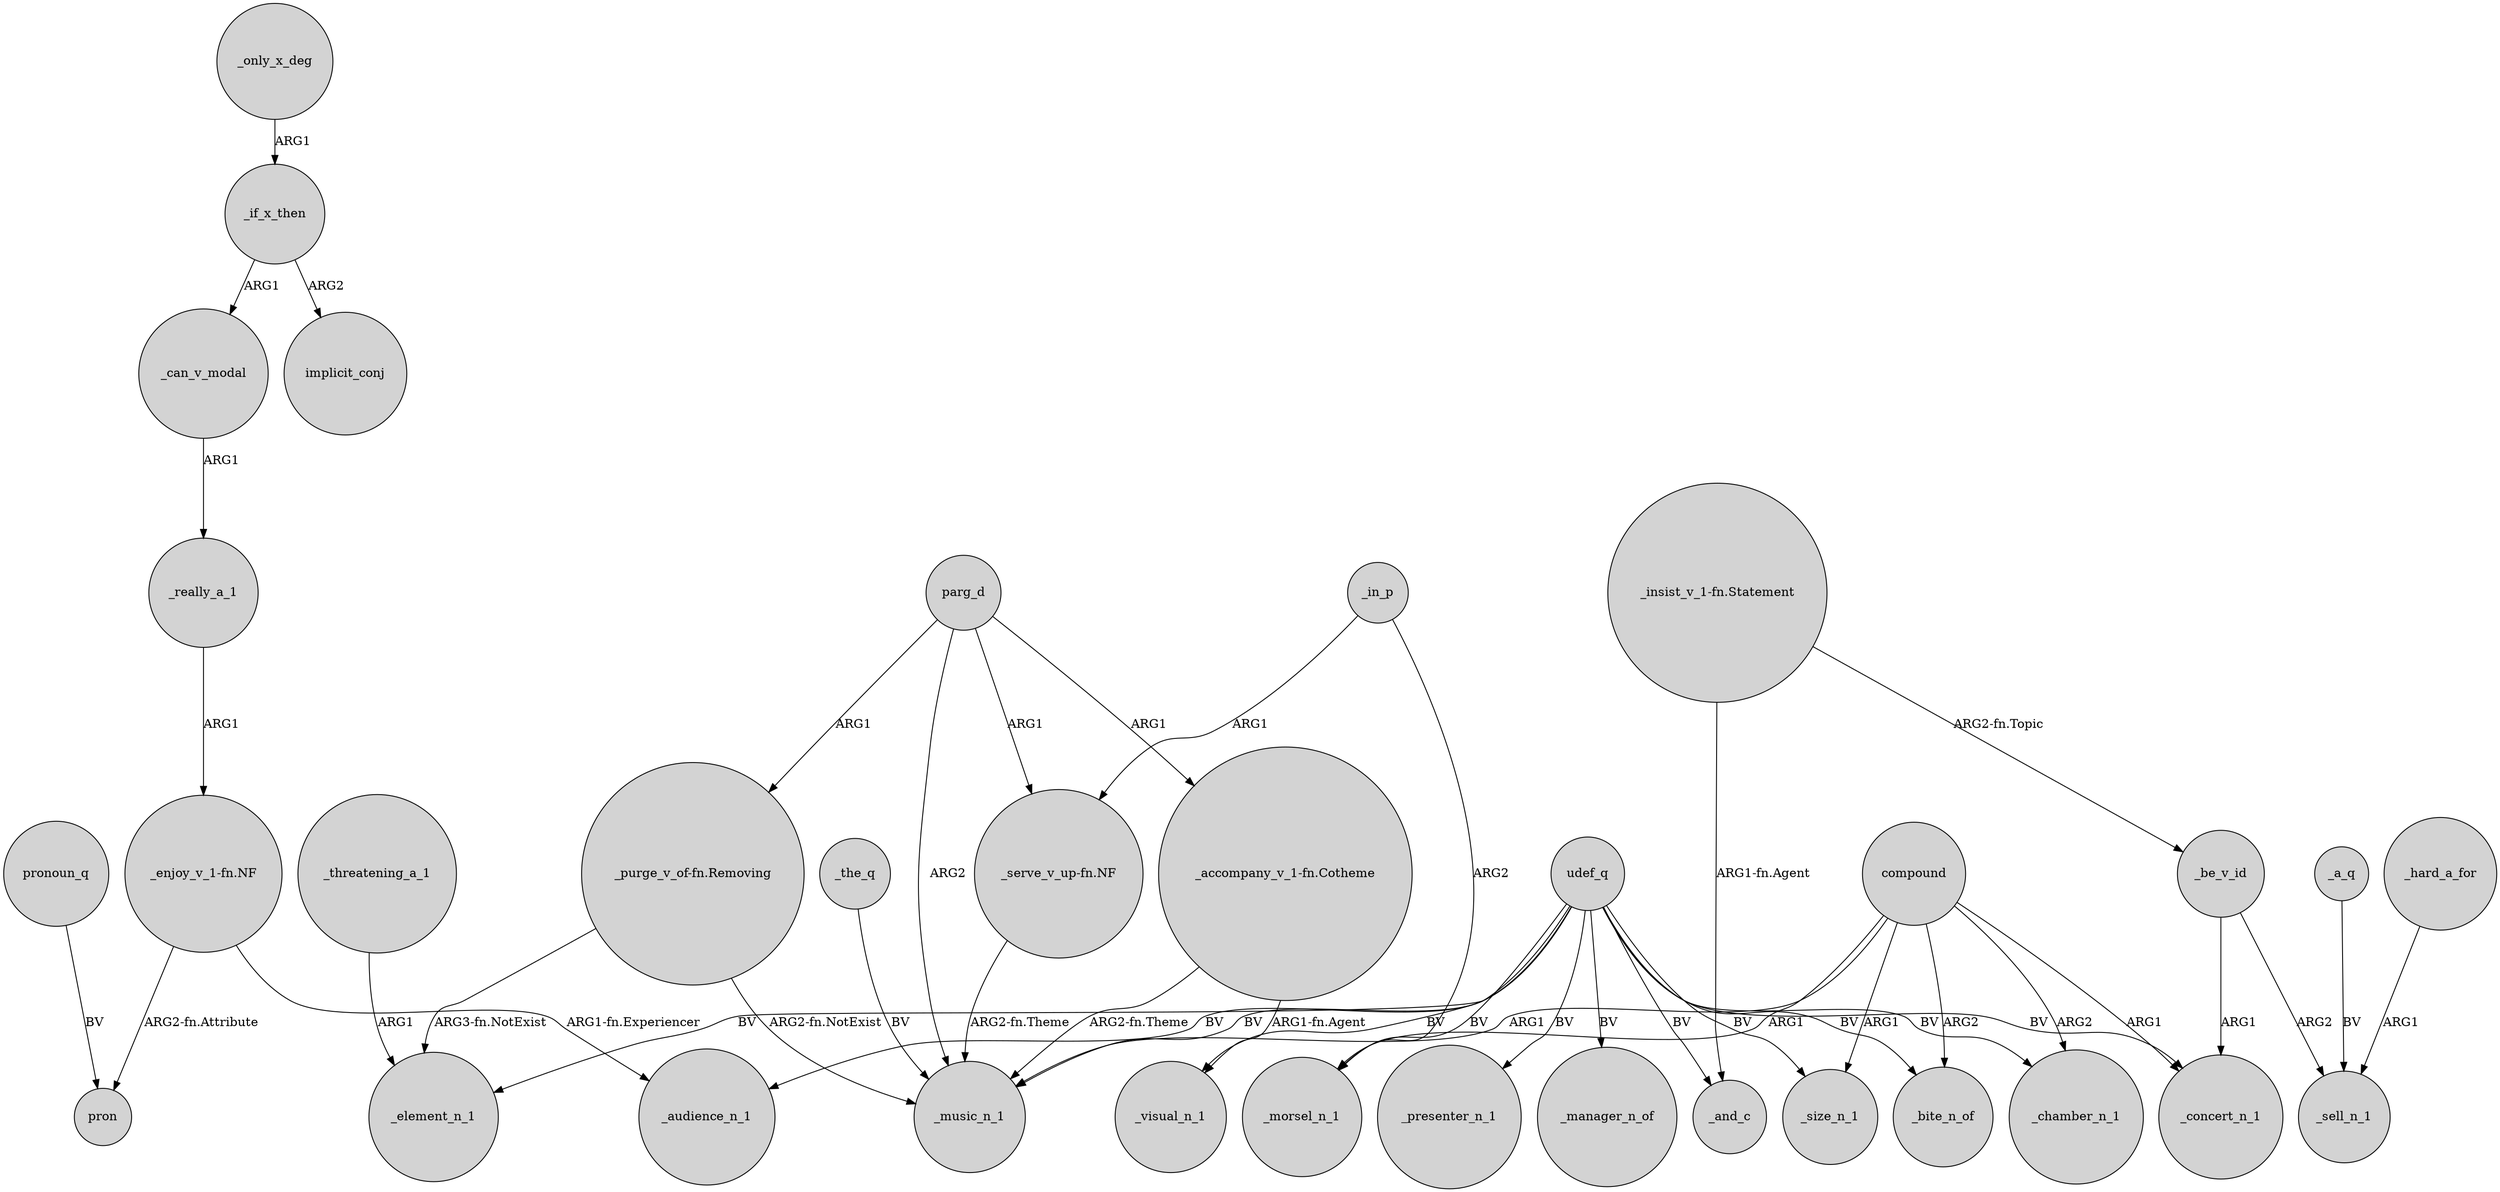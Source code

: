 digraph {
	node [shape=circle style=filled]
	_really_a_1 -> "_enjoy_v_1-fn.NF" [label=ARG1]
	udef_q -> _audience_n_1 [label=BV]
	_in_p -> _morsel_n_1 [label=ARG2]
	parg_d -> "_accompany_v_1-fn.Cotheme" [label=ARG1]
	"_insist_v_1-fn.Statement" -> _and_c [label="ARG1-fn.Agent"]
	_a_q -> _sell_n_1 [label=BV]
	udef_q -> _size_n_1 [label=BV]
	_in_p -> "_serve_v_up-fn.NF" [label=ARG1]
	_only_x_deg -> _if_x_then [label=ARG1]
	_can_v_modal -> _really_a_1 [label=ARG1]
	"_enjoy_v_1-fn.NF" -> pron [label="ARG2-fn.Attribute"]
	compound -> _size_n_1 [label=ARG1]
	_if_x_then -> _can_v_modal [label=ARG1]
	"_accompany_v_1-fn.Cotheme" -> _music_n_1 [label="ARG2-fn.Theme"]
	udef_q -> _chamber_n_1 [label=BV]
	compound -> _concert_n_1 [label=ARG1]
	parg_d -> _music_n_1 [label=ARG2]
	"_purge_v_of-fn.Removing" -> _element_n_1 [label="ARG3-fn.NotExist"]
	pronoun_q -> pron [label=BV]
	"_purge_v_of-fn.Removing" -> _music_n_1 [label="ARG2-fn.NotExist"]
	compound -> _bite_n_of [label=ARG2]
	_hard_a_for -> _sell_n_1 [label=ARG1]
	_the_q -> _music_n_1 [label=BV]
	_threatening_a_1 -> _element_n_1 [label=ARG1]
	udef_q -> _presenter_n_1 [label=BV]
	"_accompany_v_1-fn.Cotheme" -> _visual_n_1 [label="ARG1-fn.Agent"]
	udef_q -> _visual_n_1 [label=BV]
	"_serve_v_up-fn.NF" -> _music_n_1 [label="ARG2-fn.Theme"]
	udef_q -> _morsel_n_1 [label=BV]
	"_insist_v_1-fn.Statement" -> _be_v_id [label="ARG2-fn.Topic"]
	compound -> _music_n_1 [label=ARG1]
	_if_x_then -> implicit_conj [label=ARG2]
	udef_q -> _manager_n_of [label=BV]
	udef_q -> _element_n_1 [label=BV]
	compound -> _chamber_n_1 [label=ARG2]
	udef_q -> _concert_n_1 [label=BV]
	parg_d -> "_purge_v_of-fn.Removing" [label=ARG1]
	_be_v_id -> _sell_n_1 [label=ARG2]
	"_enjoy_v_1-fn.NF" -> _audience_n_1 [label="ARG1-fn.Experiencer"]
	udef_q -> _and_c [label=BV]
	_be_v_id -> _concert_n_1 [label=ARG1]
	udef_q -> _bite_n_of [label=BV]
	parg_d -> "_serve_v_up-fn.NF" [label=ARG1]
	udef_q -> _music_n_1 [label=BV]
	compound -> _morsel_n_1 [label=ARG1]
}

